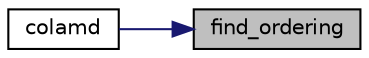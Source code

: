 digraph "find_ordering"
{
 // LATEX_PDF_SIZE
  edge [fontname="Helvetica",fontsize="10",labelfontname="Helvetica",labelfontsize="10"];
  node [fontname="Helvetica",fontsize="10",shape=record];
  rankdir="RL";
  Node1 [label="find_ordering",height=0.2,width=0.4,color="black", fillcolor="grey75", style="filled", fontcolor="black",tooltip=" "];
  Node1 -> Node2 [dir="back",color="midnightblue",fontsize="10",style="solid",fontname="Helvetica"];
  Node2 [label="colamd",height=0.2,width=0.4,color="black", fillcolor="white", style="filled",URL="$old__colamd_8c.html#a912378946988334a1bd8eafc53cfa758",tooltip=" "];
}
